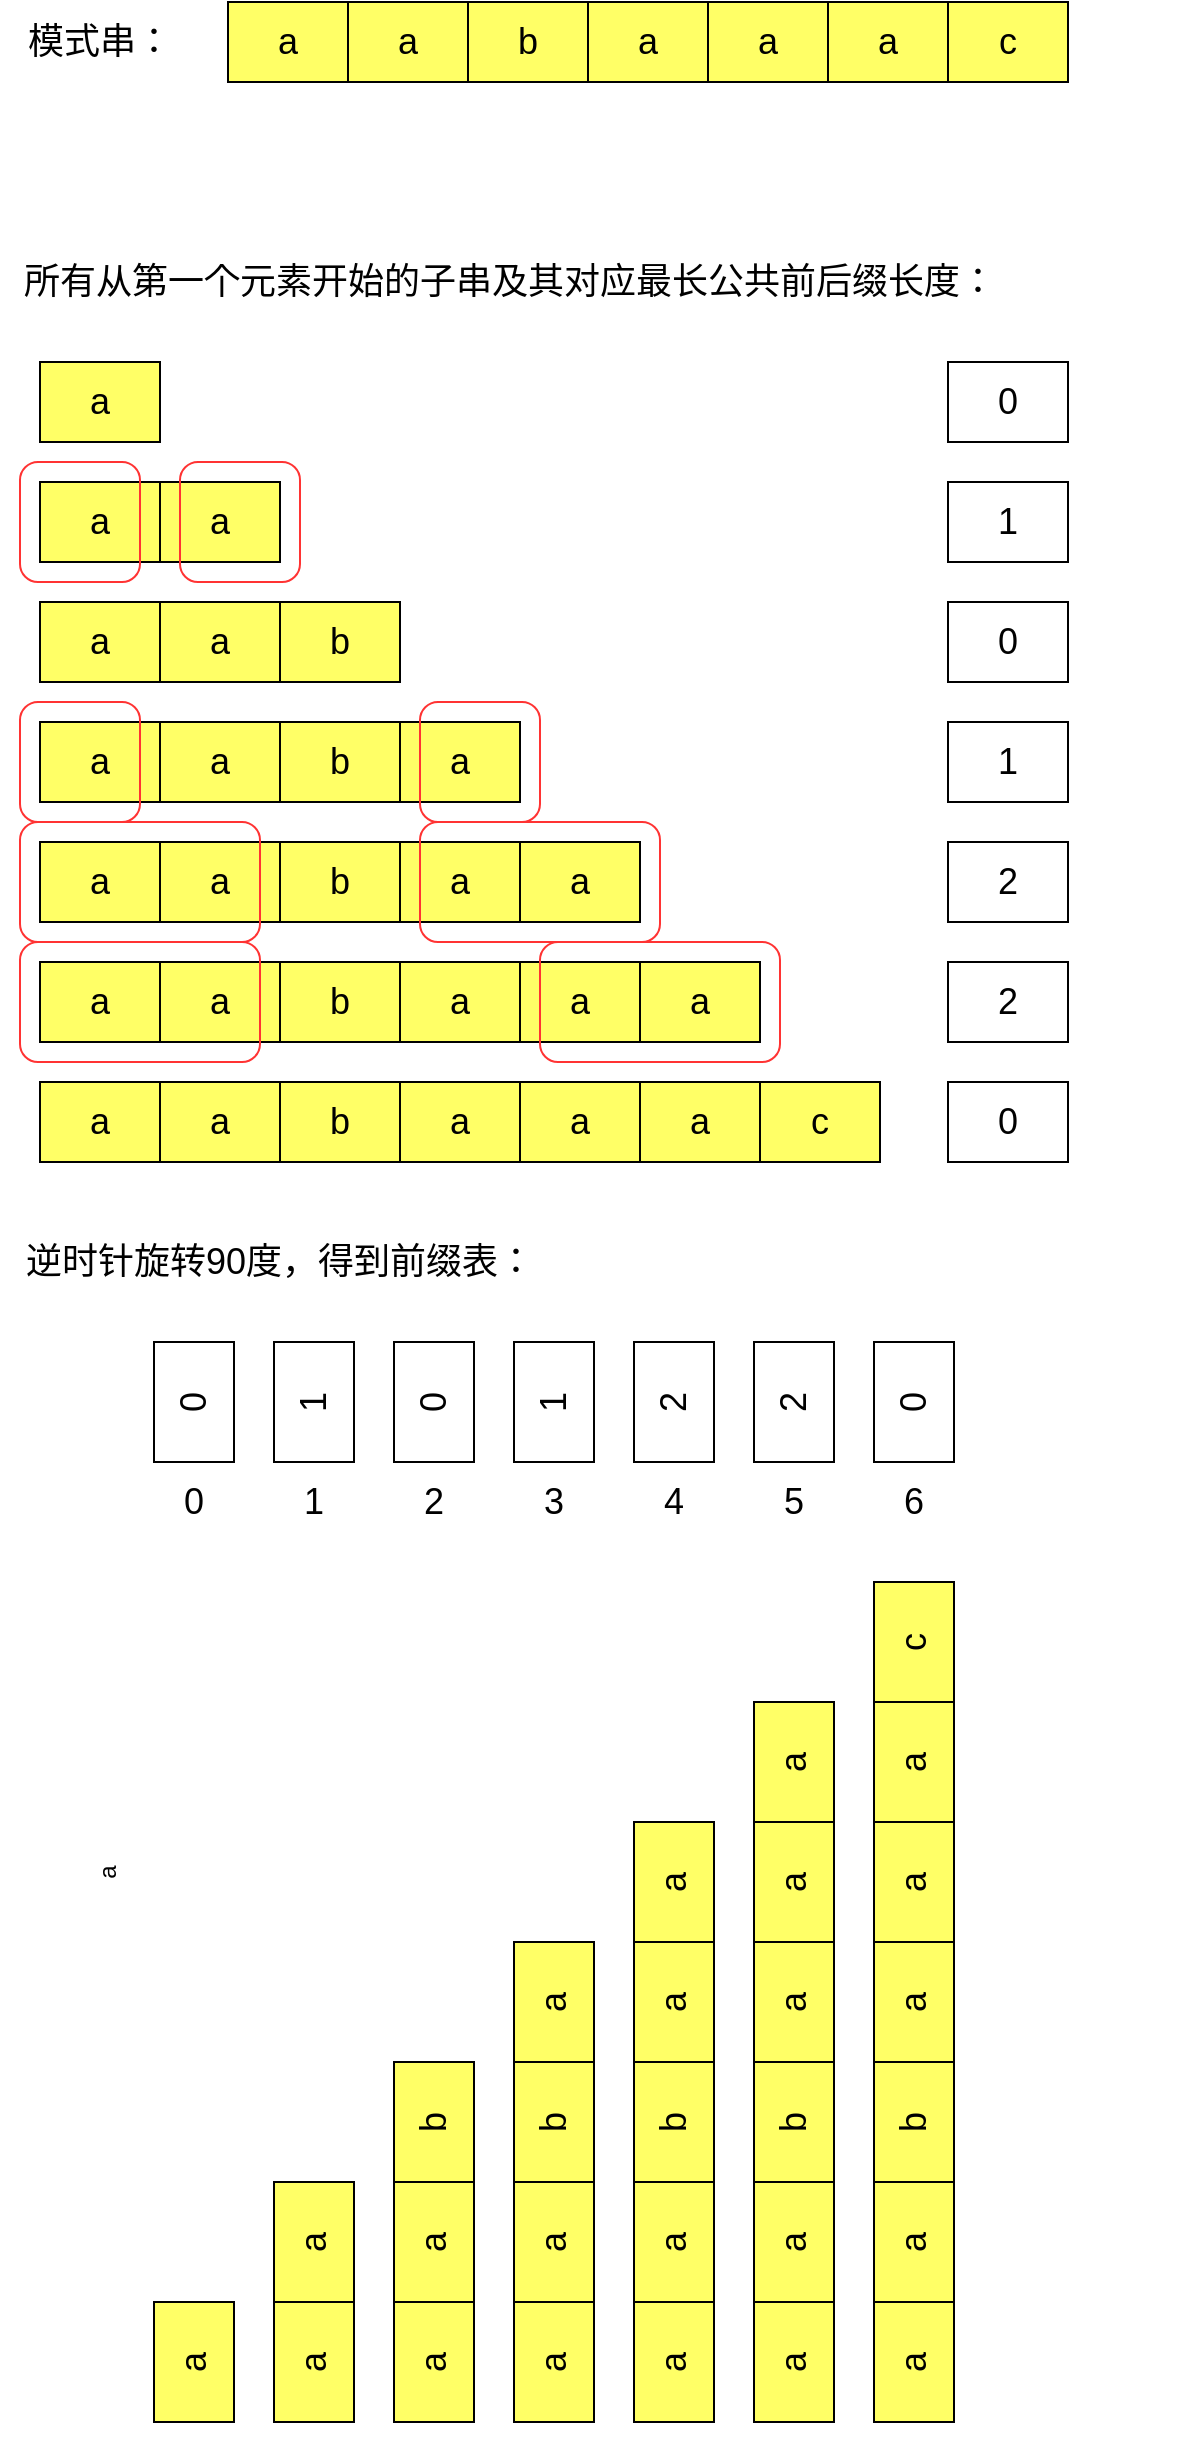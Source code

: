 <mxfile version="15.1.3" type="device"><diagram id="mKZM4VGhxs6KJyxI0QZo" name="第 1 页"><mxGraphModel dx="1024" dy="601" grid="1" gridSize="10" guides="1" tooltips="1" connect="1" arrows="1" fold="1" page="1" pageScale="1" pageWidth="827" pageHeight="1169" background="#ffffff" math="0" shadow="0"><root><mxCell id="0"/><mxCell id="1" parent="0"/><mxCell id="G0akhlrTFRrdTFUbfbMf-1" value="" style="shape=table;startSize=0;container=1;collapsible=0;childLayout=tableLayout;fontSize=18;" vertex="1" parent="1"><mxGeometry x="224" y="50" width="420" height="40" as="geometry"/></mxCell><mxCell id="G0akhlrTFRrdTFUbfbMf-2" value="" style="shape=partialRectangle;collapsible=0;dropTarget=0;pointerEvents=0;fillColor=none;top=0;left=0;bottom=0;right=0;points=[[0,0.5],[1,0.5]];portConstraint=eastwest;fontSize=18;" vertex="1" parent="G0akhlrTFRrdTFUbfbMf-1"><mxGeometry width="420" height="40" as="geometry"/></mxCell><mxCell id="G0akhlrTFRrdTFUbfbMf-3" value="a" style="shape=partialRectangle;html=1;whiteSpace=wrap;connectable=0;overflow=hidden;top=1;left=1;bottom=1;right=1;pointerEvents=1;fontSize=18;fillColor=#FFFF66;" vertex="1" parent="G0akhlrTFRrdTFUbfbMf-2"><mxGeometry width="60" height="40" as="geometry"/></mxCell><mxCell id="G0akhlrTFRrdTFUbfbMf-4" value="a" style="shape=partialRectangle;html=1;whiteSpace=wrap;connectable=0;overflow=hidden;top=1;left=1;bottom=1;right=1;pointerEvents=1;fontSize=18;fillColor=#FFFF66;" vertex="1" parent="G0akhlrTFRrdTFUbfbMf-2"><mxGeometry x="60" width="60" height="40" as="geometry"/></mxCell><mxCell id="G0akhlrTFRrdTFUbfbMf-5" value="b" style="shape=partialRectangle;html=1;whiteSpace=wrap;connectable=0;overflow=hidden;top=1;left=1;bottom=1;right=1;pointerEvents=1;fontSize=18;fillColor=#FFFF66;" vertex="1" parent="G0akhlrTFRrdTFUbfbMf-2"><mxGeometry x="120" width="60" height="40" as="geometry"/></mxCell><mxCell id="G0akhlrTFRrdTFUbfbMf-6" value="a" style="shape=partialRectangle;html=1;whiteSpace=wrap;connectable=0;overflow=hidden;top=1;left=1;bottom=1;right=1;pointerEvents=1;fontSize=18;fillColor=#FFFF66;" vertex="1" parent="G0akhlrTFRrdTFUbfbMf-2"><mxGeometry x="180" width="60" height="40" as="geometry"/></mxCell><mxCell id="G0akhlrTFRrdTFUbfbMf-7" value="a" style="shape=partialRectangle;html=1;whiteSpace=wrap;connectable=0;overflow=hidden;top=1;left=1;bottom=1;right=1;pointerEvents=1;fontSize=18;fillColor=#FFFF66;" vertex="1" parent="G0akhlrTFRrdTFUbfbMf-2"><mxGeometry x="240" width="60" height="40" as="geometry"/></mxCell><mxCell id="G0akhlrTFRrdTFUbfbMf-8" value="a" style="shape=partialRectangle;html=1;whiteSpace=wrap;connectable=0;overflow=hidden;top=1;left=1;bottom=1;right=1;pointerEvents=1;fontSize=18;fillColor=#FFFF66;" vertex="1" parent="G0akhlrTFRrdTFUbfbMf-2"><mxGeometry x="300" width="60" height="40" as="geometry"/></mxCell><mxCell id="G0akhlrTFRrdTFUbfbMf-9" value="c" style="shape=partialRectangle;html=1;whiteSpace=wrap;connectable=0;overflow=hidden;top=1;left=1;bottom=1;right=1;pointerEvents=1;fontSize=18;fillColor=#FFFF66;" vertex="1" parent="G0akhlrTFRrdTFUbfbMf-2"><mxGeometry x="360" width="60" height="40" as="geometry"/></mxCell><mxCell id="G0akhlrTFRrdTFUbfbMf-13" value="模式串：" style="text;html=1;strokeColor=none;fillColor=none;align=center;verticalAlign=middle;whiteSpace=wrap;rounded=0;fontSize=18;" vertex="1" parent="1"><mxGeometry x="110" y="60" width="100" height="20" as="geometry"/></mxCell><mxCell id="G0akhlrTFRrdTFUbfbMf-14" value="所有从第一个元素开始的子串及其对应最长公共前后缀长度：" style="text;html=1;strokeColor=none;fillColor=none;align=center;verticalAlign=middle;whiteSpace=wrap;rounded=0;fontSize=18;" vertex="1" parent="1"><mxGeometry x="120" y="180" width="490" height="20" as="geometry"/></mxCell><mxCell id="G0akhlrTFRrdTFUbfbMf-15" value="a" style="shape=partialRectangle;html=1;whiteSpace=wrap;connectable=0;overflow=hidden;top=1;left=1;bottom=1;right=1;pointerEvents=1;fontSize=18;fillColor=#FFFF66;" vertex="1" parent="1"><mxGeometry x="130" y="230" width="60" height="40" as="geometry"/></mxCell><mxCell id="G0akhlrTFRrdTFUbfbMf-16" value="a" style="shape=partialRectangle;html=1;whiteSpace=wrap;connectable=0;overflow=hidden;top=1;left=1;bottom=1;right=1;pointerEvents=1;fontSize=18;fillColor=#FFFF66;" vertex="1" parent="1"><mxGeometry x="130" y="290" width="60" height="40" as="geometry"/></mxCell><mxCell id="G0akhlrTFRrdTFUbfbMf-17" value="a" style="shape=partialRectangle;html=1;whiteSpace=wrap;connectable=0;overflow=hidden;top=1;left=1;bottom=1;right=1;pointerEvents=1;fontSize=18;fillColor=#FFFF66;" vertex="1" parent="1"><mxGeometry x="190" y="290" width="60" height="40" as="geometry"/></mxCell><mxCell id="G0akhlrTFRrdTFUbfbMf-18" value="a" style="shape=partialRectangle;html=1;whiteSpace=wrap;connectable=0;overflow=hidden;top=1;left=1;bottom=1;right=1;pointerEvents=1;fontSize=18;fillColor=#FFFF66;" vertex="1" parent="1"><mxGeometry x="130" y="350" width="60" height="40" as="geometry"/></mxCell><mxCell id="G0akhlrTFRrdTFUbfbMf-19" value="a" style="shape=partialRectangle;html=1;whiteSpace=wrap;connectable=0;overflow=hidden;top=1;left=1;bottom=1;right=1;pointerEvents=1;fontSize=18;fillColor=#FFFF66;" vertex="1" parent="1"><mxGeometry x="190" y="350" width="60" height="40" as="geometry"/></mxCell><mxCell id="G0akhlrTFRrdTFUbfbMf-20" value="b" style="shape=partialRectangle;html=1;whiteSpace=wrap;connectable=0;overflow=hidden;top=1;left=1;bottom=1;right=1;pointerEvents=1;fontSize=18;fillColor=#FFFF66;" vertex="1" parent="1"><mxGeometry x="250" y="350" width="60" height="40" as="geometry"/></mxCell><mxCell id="G0akhlrTFRrdTFUbfbMf-21" value="a" style="shape=partialRectangle;html=1;whiteSpace=wrap;connectable=0;overflow=hidden;top=1;left=1;bottom=1;right=1;pointerEvents=1;fontSize=18;fillColor=#FFFF66;" vertex="1" parent="1"><mxGeometry x="130" y="410" width="60" height="40" as="geometry"/></mxCell><mxCell id="G0akhlrTFRrdTFUbfbMf-22" value="a" style="shape=partialRectangle;html=1;whiteSpace=wrap;connectable=0;overflow=hidden;top=1;left=1;bottom=1;right=1;pointerEvents=1;fontSize=18;fillColor=#FFFF66;" vertex="1" parent="1"><mxGeometry x="190" y="410" width="60" height="40" as="geometry"/></mxCell><mxCell id="G0akhlrTFRrdTFUbfbMf-23" value="b" style="shape=partialRectangle;html=1;whiteSpace=wrap;connectable=0;overflow=hidden;top=1;left=1;bottom=1;right=1;pointerEvents=1;fontSize=18;fillColor=#FFFF66;" vertex="1" parent="1"><mxGeometry x="250" y="410" width="60" height="40" as="geometry"/></mxCell><mxCell id="G0akhlrTFRrdTFUbfbMf-24" value="a" style="shape=partialRectangle;html=1;whiteSpace=wrap;connectable=0;overflow=hidden;top=1;left=1;bottom=1;right=1;pointerEvents=1;fontSize=18;fillColor=#FFFF66;" vertex="1" parent="1"><mxGeometry x="310" y="410" width="60" height="40" as="geometry"/></mxCell><mxCell id="G0akhlrTFRrdTFUbfbMf-25" value="a" style="shape=partialRectangle;html=1;whiteSpace=wrap;connectable=0;overflow=hidden;top=1;left=1;bottom=1;right=1;pointerEvents=1;fontSize=18;fillColor=#FFFF66;" vertex="1" parent="1"><mxGeometry x="130" y="470" width="60" height="40" as="geometry"/></mxCell><mxCell id="G0akhlrTFRrdTFUbfbMf-26" value="a" style="shape=partialRectangle;html=1;whiteSpace=wrap;connectable=0;overflow=hidden;top=1;left=1;bottom=1;right=1;pointerEvents=1;fontSize=18;fillColor=#FFFF66;" vertex="1" parent="1"><mxGeometry x="190" y="470" width="60" height="40" as="geometry"/></mxCell><mxCell id="G0akhlrTFRrdTFUbfbMf-27" value="b" style="shape=partialRectangle;html=1;whiteSpace=wrap;connectable=0;overflow=hidden;top=1;left=1;bottom=1;right=1;pointerEvents=1;fontSize=18;fillColor=#FFFF66;" vertex="1" parent="1"><mxGeometry x="250" y="470" width="60" height="40" as="geometry"/></mxCell><mxCell id="G0akhlrTFRrdTFUbfbMf-28" value="a" style="shape=partialRectangle;html=1;whiteSpace=wrap;connectable=0;overflow=hidden;top=1;left=1;bottom=1;right=1;pointerEvents=1;fontSize=18;fillColor=#FFFF66;" vertex="1" parent="1"><mxGeometry x="310" y="470" width="60" height="40" as="geometry"/></mxCell><mxCell id="G0akhlrTFRrdTFUbfbMf-29" value="a" style="shape=partialRectangle;html=1;whiteSpace=wrap;connectable=0;overflow=hidden;top=1;left=1;bottom=1;right=1;pointerEvents=1;fontSize=18;fillColor=#FFFF66;" vertex="1" parent="1"><mxGeometry x="370" y="470" width="60" height="40" as="geometry"/></mxCell><mxCell id="G0akhlrTFRrdTFUbfbMf-30" value="a" style="shape=partialRectangle;html=1;whiteSpace=wrap;connectable=0;overflow=hidden;top=1;left=1;bottom=1;right=1;pointerEvents=1;fontSize=18;fillColor=#FFFF66;" vertex="1" parent="1"><mxGeometry x="130" y="530" width="60" height="40" as="geometry"/></mxCell><mxCell id="G0akhlrTFRrdTFUbfbMf-31" value="a" style="shape=partialRectangle;html=1;whiteSpace=wrap;connectable=0;overflow=hidden;top=1;left=1;bottom=1;right=1;pointerEvents=1;fontSize=18;fillColor=#FFFF66;" vertex="1" parent="1"><mxGeometry x="190" y="530" width="60" height="40" as="geometry"/></mxCell><mxCell id="G0akhlrTFRrdTFUbfbMf-32" value="b" style="shape=partialRectangle;html=1;whiteSpace=wrap;connectable=0;overflow=hidden;top=1;left=1;bottom=1;right=1;pointerEvents=1;fontSize=18;fillColor=#FFFF66;" vertex="1" parent="1"><mxGeometry x="250" y="530" width="60" height="40" as="geometry"/></mxCell><mxCell id="G0akhlrTFRrdTFUbfbMf-33" value="a" style="shape=partialRectangle;html=1;whiteSpace=wrap;connectable=0;overflow=hidden;top=1;left=1;bottom=1;right=1;pointerEvents=1;fontSize=18;fillColor=#FFFF66;" vertex="1" parent="1"><mxGeometry x="310" y="530" width="60" height="40" as="geometry"/></mxCell><mxCell id="G0akhlrTFRrdTFUbfbMf-34" value="a" style="shape=partialRectangle;html=1;whiteSpace=wrap;connectable=0;overflow=hidden;top=1;left=1;bottom=1;right=1;pointerEvents=1;fontSize=18;fillColor=#FFFF66;" vertex="1" parent="1"><mxGeometry x="370" y="530" width="60" height="40" as="geometry"/></mxCell><mxCell id="G0akhlrTFRrdTFUbfbMf-35" value="a" style="shape=partialRectangle;html=1;whiteSpace=wrap;connectable=0;overflow=hidden;top=1;left=1;bottom=1;right=1;pointerEvents=1;fontSize=18;fillColor=#FFFF66;" vertex="1" parent="1"><mxGeometry x="430" y="530" width="60" height="40" as="geometry"/></mxCell><mxCell id="G0akhlrTFRrdTFUbfbMf-36" value="" style="shape=table;startSize=0;container=1;collapsible=0;childLayout=tableLayout;fontSize=18;" vertex="1" parent="1"><mxGeometry x="130" y="590" width="420" height="40" as="geometry"/></mxCell><mxCell id="G0akhlrTFRrdTFUbfbMf-37" value="" style="shape=partialRectangle;collapsible=0;dropTarget=0;pointerEvents=0;fillColor=none;top=0;left=0;bottom=0;right=0;points=[[0,0.5],[1,0.5]];portConstraint=eastwest;fontSize=18;" vertex="1" parent="G0akhlrTFRrdTFUbfbMf-36"><mxGeometry width="420" height="40" as="geometry"/></mxCell><mxCell id="G0akhlrTFRrdTFUbfbMf-38" value="a" style="shape=partialRectangle;html=1;whiteSpace=wrap;connectable=0;overflow=hidden;top=1;left=1;bottom=1;right=1;pointerEvents=1;fontSize=18;fillColor=#FFFF66;" vertex="1" parent="G0akhlrTFRrdTFUbfbMf-37"><mxGeometry width="60" height="40" as="geometry"/></mxCell><mxCell id="G0akhlrTFRrdTFUbfbMf-39" value="a" style="shape=partialRectangle;html=1;whiteSpace=wrap;connectable=0;overflow=hidden;top=1;left=1;bottom=1;right=1;pointerEvents=1;fontSize=18;fillColor=#FFFF66;" vertex="1" parent="G0akhlrTFRrdTFUbfbMf-37"><mxGeometry x="60" width="60" height="40" as="geometry"/></mxCell><mxCell id="G0akhlrTFRrdTFUbfbMf-40" value="b" style="shape=partialRectangle;html=1;whiteSpace=wrap;connectable=0;overflow=hidden;top=1;left=1;bottom=1;right=1;pointerEvents=1;fontSize=18;fillColor=#FFFF66;" vertex="1" parent="G0akhlrTFRrdTFUbfbMf-37"><mxGeometry x="120" width="60" height="40" as="geometry"/></mxCell><mxCell id="G0akhlrTFRrdTFUbfbMf-41" value="a" style="shape=partialRectangle;html=1;whiteSpace=wrap;connectable=0;overflow=hidden;top=1;left=1;bottom=1;right=1;pointerEvents=1;fontSize=18;fillColor=#FFFF66;" vertex="1" parent="G0akhlrTFRrdTFUbfbMf-37"><mxGeometry x="180" width="60" height="40" as="geometry"/></mxCell><mxCell id="G0akhlrTFRrdTFUbfbMf-42" value="a" style="shape=partialRectangle;html=1;whiteSpace=wrap;connectable=0;overflow=hidden;top=1;left=1;bottom=1;right=1;pointerEvents=1;fontSize=18;fillColor=#FFFF66;" vertex="1" parent="G0akhlrTFRrdTFUbfbMf-37"><mxGeometry x="240" width="60" height="40" as="geometry"/></mxCell><mxCell id="G0akhlrTFRrdTFUbfbMf-43" value="a" style="shape=partialRectangle;html=1;whiteSpace=wrap;connectable=0;overflow=hidden;top=1;left=1;bottom=1;right=1;pointerEvents=1;fontSize=18;fillColor=#FFFF66;" vertex="1" parent="G0akhlrTFRrdTFUbfbMf-37"><mxGeometry x="300" width="60" height="40" as="geometry"/></mxCell><mxCell id="G0akhlrTFRrdTFUbfbMf-44" value="c" style="shape=partialRectangle;html=1;whiteSpace=wrap;connectable=0;overflow=hidden;top=1;left=1;bottom=1;right=1;pointerEvents=1;fontSize=18;fillColor=#FFFF66;" vertex="1" parent="G0akhlrTFRrdTFUbfbMf-37"><mxGeometry x="360" width="60" height="40" as="geometry"/></mxCell><mxCell id="G0akhlrTFRrdTFUbfbMf-45" value="" style="shape=table;startSize=0;container=1;collapsible=0;childLayout=tableLayout;fontSize=18;" vertex="1" parent="1"><mxGeometry x="584" y="230" width="60" height="40" as="geometry"/></mxCell><mxCell id="G0akhlrTFRrdTFUbfbMf-46" value="" style="shape=partialRectangle;collapsible=0;dropTarget=0;pointerEvents=0;fillColor=none;top=0;left=0;bottom=0;right=0;points=[[0,0.5],[1,0.5]];portConstraint=eastwest;fontSize=18;" vertex="1" parent="G0akhlrTFRrdTFUbfbMf-45"><mxGeometry width="60" height="40" as="geometry"/></mxCell><mxCell id="G0akhlrTFRrdTFUbfbMf-47" value="0" style="shape=partialRectangle;html=1;whiteSpace=wrap;connectable=0;overflow=hidden;fillColor=none;top=0;left=0;bottom=0;right=0;pointerEvents=1;fontSize=18;" vertex="1" parent="G0akhlrTFRrdTFUbfbMf-46"><mxGeometry width="60" height="40" as="geometry"/></mxCell><mxCell id="G0akhlrTFRrdTFUbfbMf-48" value="" style="shape=table;startSize=0;container=1;collapsible=0;childLayout=tableLayout;fontSize=18;" vertex="1" parent="1"><mxGeometry x="584" y="290" width="60" height="40" as="geometry"/></mxCell><mxCell id="G0akhlrTFRrdTFUbfbMf-49" value="" style="shape=partialRectangle;collapsible=0;dropTarget=0;pointerEvents=0;fillColor=none;top=0;left=0;bottom=0;right=0;points=[[0,0.5],[1,0.5]];portConstraint=eastwest;fontSize=18;" vertex="1" parent="G0akhlrTFRrdTFUbfbMf-48"><mxGeometry width="60" height="40" as="geometry"/></mxCell><mxCell id="G0akhlrTFRrdTFUbfbMf-50" value="1" style="shape=partialRectangle;html=1;whiteSpace=wrap;connectable=0;overflow=hidden;fillColor=none;top=0;left=0;bottom=0;right=0;pointerEvents=1;fontSize=18;" vertex="1" parent="G0akhlrTFRrdTFUbfbMf-49"><mxGeometry width="60" height="40" as="geometry"/></mxCell><mxCell id="G0akhlrTFRrdTFUbfbMf-51" value="" style="shape=table;startSize=0;container=1;collapsible=0;childLayout=tableLayout;fontSize=18;" vertex="1" parent="1"><mxGeometry x="584" y="350" width="60" height="40" as="geometry"/></mxCell><mxCell id="G0akhlrTFRrdTFUbfbMf-52" value="" style="shape=partialRectangle;collapsible=0;dropTarget=0;pointerEvents=0;fillColor=none;top=0;left=0;bottom=0;right=0;points=[[0,0.5],[1,0.5]];portConstraint=eastwest;fontSize=18;" vertex="1" parent="G0akhlrTFRrdTFUbfbMf-51"><mxGeometry width="60" height="40" as="geometry"/></mxCell><mxCell id="G0akhlrTFRrdTFUbfbMf-53" value="0" style="shape=partialRectangle;html=1;whiteSpace=wrap;connectable=0;overflow=hidden;fillColor=none;top=0;left=0;bottom=0;right=0;pointerEvents=1;fontSize=18;" vertex="1" parent="G0akhlrTFRrdTFUbfbMf-52"><mxGeometry width="60" height="40" as="geometry"/></mxCell><mxCell id="G0akhlrTFRrdTFUbfbMf-54" value="" style="shape=table;startSize=0;container=1;collapsible=0;childLayout=tableLayout;fontSize=18;" vertex="1" parent="1"><mxGeometry x="584" y="410" width="60" height="40" as="geometry"/></mxCell><mxCell id="G0akhlrTFRrdTFUbfbMf-55" value="" style="shape=partialRectangle;collapsible=0;dropTarget=0;pointerEvents=0;fillColor=none;top=0;left=0;bottom=0;right=0;points=[[0,0.5],[1,0.5]];portConstraint=eastwest;fontSize=18;" vertex="1" parent="G0akhlrTFRrdTFUbfbMf-54"><mxGeometry width="60" height="40" as="geometry"/></mxCell><mxCell id="G0akhlrTFRrdTFUbfbMf-56" value="1" style="shape=partialRectangle;html=1;whiteSpace=wrap;connectable=0;overflow=hidden;fillColor=none;top=0;left=0;bottom=0;right=0;pointerEvents=1;fontSize=18;" vertex="1" parent="G0akhlrTFRrdTFUbfbMf-55"><mxGeometry width="60" height="40" as="geometry"/></mxCell><mxCell id="G0akhlrTFRrdTFUbfbMf-57" value="" style="shape=table;startSize=0;container=1;collapsible=0;childLayout=tableLayout;fontSize=18;" vertex="1" parent="1"><mxGeometry x="584" y="470" width="60" height="40" as="geometry"/></mxCell><mxCell id="G0akhlrTFRrdTFUbfbMf-58" value="" style="shape=partialRectangle;collapsible=0;dropTarget=0;pointerEvents=0;fillColor=none;top=0;left=0;bottom=0;right=0;points=[[0,0.5],[1,0.5]];portConstraint=eastwest;fontSize=18;" vertex="1" parent="G0akhlrTFRrdTFUbfbMf-57"><mxGeometry width="60" height="40" as="geometry"/></mxCell><mxCell id="G0akhlrTFRrdTFUbfbMf-59" value="2" style="shape=partialRectangle;html=1;whiteSpace=wrap;connectable=0;overflow=hidden;fillColor=none;top=0;left=0;bottom=0;right=0;pointerEvents=1;fontSize=18;" vertex="1" parent="G0akhlrTFRrdTFUbfbMf-58"><mxGeometry width="60" height="40" as="geometry"/></mxCell><mxCell id="G0akhlrTFRrdTFUbfbMf-60" value="" style="shape=table;startSize=0;container=1;collapsible=0;childLayout=tableLayout;fontSize=18;" vertex="1" parent="1"><mxGeometry x="584" y="530" width="60" height="40" as="geometry"/></mxCell><mxCell id="G0akhlrTFRrdTFUbfbMf-61" value="" style="shape=partialRectangle;collapsible=0;dropTarget=0;pointerEvents=0;fillColor=none;top=0;left=0;bottom=0;right=0;points=[[0,0.5],[1,0.5]];portConstraint=eastwest;fontSize=18;" vertex="1" parent="G0akhlrTFRrdTFUbfbMf-60"><mxGeometry width="60" height="40" as="geometry"/></mxCell><mxCell id="G0akhlrTFRrdTFUbfbMf-62" value="2" style="shape=partialRectangle;html=1;whiteSpace=wrap;connectable=0;overflow=hidden;fillColor=none;top=0;left=0;bottom=0;right=0;pointerEvents=1;fontSize=18;" vertex="1" parent="G0akhlrTFRrdTFUbfbMf-61"><mxGeometry width="60" height="40" as="geometry"/></mxCell><mxCell id="G0akhlrTFRrdTFUbfbMf-63" value="" style="shape=table;startSize=0;container=1;collapsible=0;childLayout=tableLayout;fontSize=18;" vertex="1" parent="1"><mxGeometry x="584" y="590" width="60" height="40" as="geometry"/></mxCell><mxCell id="G0akhlrTFRrdTFUbfbMf-64" value="" style="shape=partialRectangle;collapsible=0;dropTarget=0;pointerEvents=0;fillColor=none;top=0;left=0;bottom=0;right=0;points=[[0,0.5],[1,0.5]];portConstraint=eastwest;fontSize=18;" vertex="1" parent="G0akhlrTFRrdTFUbfbMf-63"><mxGeometry width="60" height="40" as="geometry"/></mxCell><mxCell id="G0akhlrTFRrdTFUbfbMf-65" value="0" style="shape=partialRectangle;html=1;whiteSpace=wrap;connectable=0;overflow=hidden;fillColor=none;top=0;left=0;bottom=0;right=0;pointerEvents=1;fontSize=18;" vertex="1" parent="G0akhlrTFRrdTFUbfbMf-64"><mxGeometry width="60" height="40" as="geometry"/></mxCell><mxCell id="G0akhlrTFRrdTFUbfbMf-66" value="逆时针旋转90度，得到前缀表：" style="text;html=1;strokeColor=none;fillColor=none;align=center;verticalAlign=middle;whiteSpace=wrap;rounded=0;fontSize=18;" vertex="1" parent="1"><mxGeometry x="120" y="670" width="260" height="20" as="geometry"/></mxCell><mxCell id="G0akhlrTFRrdTFUbfbMf-119" value="a" style="group;rotation=-90;" vertex="1" connectable="0" parent="1"><mxGeometry x="130" y="710" width="590" height="550" as="geometry"/></mxCell><mxCell id="G0akhlrTFRrdTFUbfbMf-97" value="" style="shape=table;startSize=0;container=1;collapsible=0;childLayout=tableLayout;fontSize=18;flipH=0;flipV=1;rotation=-90;horizontal=1;" vertex="1" parent="G0akhlrTFRrdTFUbfbMf-119"><mxGeometry x="47" y="20" width="60" height="40" as="geometry"/></mxCell><mxCell id="G0akhlrTFRrdTFUbfbMf-98" value="" style="shape=partialRectangle;collapsible=0;dropTarget=0;pointerEvents=0;fillColor=none;top=0;left=0;bottom=0;right=0;points=[[0,0.5],[1,0.5]];portConstraint=eastwest;fontSize=18;flipH=0;flipV=1;rotation=-90;horizontal=1;" vertex="1" parent="G0akhlrTFRrdTFUbfbMf-97"><mxGeometry width="60" height="40" as="geometry"/></mxCell><mxCell id="G0akhlrTFRrdTFUbfbMf-99" value="0" style="shape=partialRectangle;html=1;whiteSpace=wrap;connectable=0;overflow=hidden;fillColor=none;top=0;left=0;bottom=0;right=0;pointerEvents=1;fontSize=18;flipH=0;flipV=1;rotation=-90;horizontal=1;" vertex="1" parent="G0akhlrTFRrdTFUbfbMf-98"><mxGeometry width="60" height="40" as="geometry"/></mxCell><mxCell id="G0akhlrTFRrdTFUbfbMf-100" value="" style="shape=table;startSize=0;container=1;collapsible=0;childLayout=tableLayout;fontSize=18;flipH=0;flipV=1;rotation=-90;horizontal=1;" vertex="1" parent="G0akhlrTFRrdTFUbfbMf-119"><mxGeometry x="107" y="20" width="60" height="40" as="geometry"/></mxCell><mxCell id="G0akhlrTFRrdTFUbfbMf-101" value="" style="shape=partialRectangle;collapsible=0;dropTarget=0;pointerEvents=0;fillColor=none;top=0;left=0;bottom=0;right=0;points=[[0,0.5],[1,0.5]];portConstraint=eastwest;fontSize=18;flipH=0;flipV=1;rotation=-90;horizontal=1;" vertex="1" parent="G0akhlrTFRrdTFUbfbMf-100"><mxGeometry width="60" height="40" as="geometry"/></mxCell><mxCell id="G0akhlrTFRrdTFUbfbMf-102" value="1" style="shape=partialRectangle;html=1;whiteSpace=wrap;connectable=0;overflow=hidden;fillColor=none;top=0;left=0;bottom=0;right=0;pointerEvents=1;fontSize=18;flipH=0;flipV=1;rotation=-90;horizontal=1;" vertex="1" parent="G0akhlrTFRrdTFUbfbMf-101"><mxGeometry width="60" height="40" as="geometry"/></mxCell><mxCell id="G0akhlrTFRrdTFUbfbMf-103" value="" style="shape=table;startSize=0;container=1;collapsible=0;childLayout=tableLayout;fontSize=18;flipH=0;flipV=1;rotation=-90;horizontal=1;" vertex="1" parent="G0akhlrTFRrdTFUbfbMf-119"><mxGeometry x="167" y="20" width="60" height="40" as="geometry"/></mxCell><mxCell id="G0akhlrTFRrdTFUbfbMf-104" value="" style="shape=partialRectangle;collapsible=0;dropTarget=0;pointerEvents=0;fillColor=none;top=0;left=0;bottom=0;right=0;points=[[0,0.5],[1,0.5]];portConstraint=eastwest;fontSize=18;flipH=0;flipV=1;rotation=-90;horizontal=1;" vertex="1" parent="G0akhlrTFRrdTFUbfbMf-103"><mxGeometry width="60" height="40" as="geometry"/></mxCell><mxCell id="G0akhlrTFRrdTFUbfbMf-105" value="0" style="shape=partialRectangle;html=1;whiteSpace=wrap;connectable=0;overflow=hidden;fillColor=none;top=0;left=0;bottom=0;right=0;pointerEvents=1;fontSize=18;flipH=0;flipV=1;rotation=-90;horizontal=1;" vertex="1" parent="G0akhlrTFRrdTFUbfbMf-104"><mxGeometry width="60" height="40" as="geometry"/></mxCell><mxCell id="G0akhlrTFRrdTFUbfbMf-106" value="" style="shape=table;startSize=0;container=1;collapsible=0;childLayout=tableLayout;fontSize=18;flipH=0;flipV=1;rotation=-90;horizontal=1;" vertex="1" parent="G0akhlrTFRrdTFUbfbMf-119"><mxGeometry x="227" y="20" width="60" height="40" as="geometry"/></mxCell><mxCell id="G0akhlrTFRrdTFUbfbMf-107" value="" style="shape=partialRectangle;collapsible=0;dropTarget=0;pointerEvents=0;fillColor=none;top=0;left=0;bottom=0;right=0;points=[[0,0.5],[1,0.5]];portConstraint=eastwest;fontSize=18;flipH=0;flipV=1;rotation=-90;horizontal=1;" vertex="1" parent="G0akhlrTFRrdTFUbfbMf-106"><mxGeometry width="60" height="40" as="geometry"/></mxCell><mxCell id="G0akhlrTFRrdTFUbfbMf-108" value="1" style="shape=partialRectangle;html=1;whiteSpace=wrap;connectable=0;overflow=hidden;fillColor=none;top=0;left=0;bottom=0;right=0;pointerEvents=1;fontSize=18;flipH=0;flipV=1;rotation=-90;horizontal=1;" vertex="1" parent="G0akhlrTFRrdTFUbfbMf-107"><mxGeometry width="60" height="40" as="geometry"/></mxCell><mxCell id="G0akhlrTFRrdTFUbfbMf-109" value="" style="shape=table;startSize=0;container=1;collapsible=0;childLayout=tableLayout;fontSize=18;flipH=0;flipV=1;rotation=-90;horizontal=1;" vertex="1" parent="G0akhlrTFRrdTFUbfbMf-119"><mxGeometry x="287" y="20" width="60" height="40" as="geometry"/></mxCell><mxCell id="G0akhlrTFRrdTFUbfbMf-110" value="" style="shape=partialRectangle;collapsible=0;dropTarget=0;pointerEvents=0;fillColor=none;top=0;left=0;bottom=0;right=0;points=[[0,0.5],[1,0.5]];portConstraint=eastwest;fontSize=18;flipH=0;flipV=1;rotation=-90;horizontal=1;" vertex="1" parent="G0akhlrTFRrdTFUbfbMf-109"><mxGeometry width="60" height="40" as="geometry"/></mxCell><mxCell id="G0akhlrTFRrdTFUbfbMf-111" value="2" style="shape=partialRectangle;html=1;whiteSpace=wrap;connectable=0;overflow=hidden;fillColor=none;top=0;left=0;bottom=0;right=0;pointerEvents=1;fontSize=18;flipH=0;flipV=1;rotation=-90;horizontal=1;" vertex="1" parent="G0akhlrTFRrdTFUbfbMf-110"><mxGeometry width="60" height="40" as="geometry"/></mxCell><mxCell id="G0akhlrTFRrdTFUbfbMf-112" value="" style="shape=table;startSize=0;container=1;collapsible=0;childLayout=tableLayout;fontSize=18;flipH=0;flipV=1;rotation=-90;horizontal=1;" vertex="1" parent="G0akhlrTFRrdTFUbfbMf-119"><mxGeometry x="347" y="20" width="60" height="40" as="geometry"/></mxCell><mxCell id="G0akhlrTFRrdTFUbfbMf-113" value="" style="shape=partialRectangle;collapsible=0;dropTarget=0;pointerEvents=0;fillColor=none;top=0;left=0;bottom=0;right=0;points=[[0,0.5],[1,0.5]];portConstraint=eastwest;fontSize=18;flipH=0;flipV=1;rotation=-90;horizontal=1;" vertex="1" parent="G0akhlrTFRrdTFUbfbMf-112"><mxGeometry width="60" height="40" as="geometry"/></mxCell><mxCell id="G0akhlrTFRrdTFUbfbMf-114" value="2" style="shape=partialRectangle;html=1;whiteSpace=wrap;connectable=0;overflow=hidden;fillColor=none;top=0;left=0;bottom=0;right=0;pointerEvents=1;fontSize=18;flipH=0;flipV=1;rotation=-90;horizontal=1;" vertex="1" parent="G0akhlrTFRrdTFUbfbMf-113"><mxGeometry width="60" height="40" as="geometry"/></mxCell><mxCell id="G0akhlrTFRrdTFUbfbMf-115" value="" style="shape=table;startSize=0;container=1;collapsible=0;childLayout=tableLayout;fontSize=18;flipH=0;flipV=1;rotation=-90;horizontal=1;" vertex="1" parent="G0akhlrTFRrdTFUbfbMf-119"><mxGeometry x="407" y="20" width="60" height="40" as="geometry"/></mxCell><mxCell id="G0akhlrTFRrdTFUbfbMf-116" value="" style="shape=partialRectangle;collapsible=0;dropTarget=0;pointerEvents=0;fillColor=none;top=0;left=0;bottom=0;right=0;points=[[0,0.5],[1,0.5]];portConstraint=eastwest;fontSize=18;flipH=0;flipV=1;rotation=-90;horizontal=1;" vertex="1" parent="G0akhlrTFRrdTFUbfbMf-115"><mxGeometry width="60" height="40" as="geometry"/></mxCell><mxCell id="G0akhlrTFRrdTFUbfbMf-117" value="0" style="shape=partialRectangle;html=1;whiteSpace=wrap;connectable=0;overflow=hidden;fillColor=none;top=0;left=0;bottom=0;right=0;pointerEvents=1;fontSize=18;flipH=0;flipV=1;rotation=-90;horizontal=1;" vertex="1" parent="G0akhlrTFRrdTFUbfbMf-116"><mxGeometry width="60" height="40" as="geometry"/></mxCell><mxCell id="G0akhlrTFRrdTFUbfbMf-67" value="a" style="shape=partialRectangle;html=1;whiteSpace=wrap;connectable=0;overflow=hidden;top=1;left=1;bottom=1;right=1;pointerEvents=1;fontSize=18;fillColor=#FFFF66;direction=west;flipH=0;flipV=1;rotation=-90;" vertex="1" parent="G0akhlrTFRrdTFUbfbMf-119"><mxGeometry x="47" y="500" width="60" height="40" as="geometry"/></mxCell><mxCell id="G0akhlrTFRrdTFUbfbMf-68" value="a" style="shape=partialRectangle;html=1;whiteSpace=wrap;connectable=0;overflow=hidden;top=1;left=1;bottom=1;right=1;pointerEvents=1;fontSize=18;fillColor=#FFFF66;direction=west;flipH=0;flipV=1;rotation=-90;" vertex="1" parent="G0akhlrTFRrdTFUbfbMf-119"><mxGeometry x="107" y="500" width="60" height="40" as="geometry"/></mxCell><mxCell id="G0akhlrTFRrdTFUbfbMf-69" value="a" style="shape=partialRectangle;html=1;whiteSpace=wrap;connectable=0;overflow=hidden;top=1;left=1;bottom=1;right=1;pointerEvents=1;fontSize=18;fillColor=#FFFF66;direction=west;flipH=0;flipV=1;rotation=-90;" vertex="1" parent="G0akhlrTFRrdTFUbfbMf-119"><mxGeometry x="107" y="440" width="60" height="40" as="geometry"/></mxCell><mxCell id="G0akhlrTFRrdTFUbfbMf-70" value="a" style="shape=partialRectangle;html=1;whiteSpace=wrap;connectable=0;overflow=hidden;top=1;left=1;bottom=1;right=1;pointerEvents=1;fontSize=18;fillColor=#FFFF66;direction=west;flipH=0;flipV=1;rotation=-90;" vertex="1" parent="G0akhlrTFRrdTFUbfbMf-119"><mxGeometry x="167" y="500" width="60" height="40" as="geometry"/></mxCell><mxCell id="G0akhlrTFRrdTFUbfbMf-71" value="a" style="shape=partialRectangle;html=1;whiteSpace=wrap;connectable=0;overflow=hidden;top=1;left=1;bottom=1;right=1;pointerEvents=1;fontSize=18;fillColor=#FFFF66;direction=west;flipH=0;flipV=1;rotation=-90;" vertex="1" parent="G0akhlrTFRrdTFUbfbMf-119"><mxGeometry x="167" y="440" width="60" height="40" as="geometry"/></mxCell><mxCell id="G0akhlrTFRrdTFUbfbMf-72" value="b" style="shape=partialRectangle;html=1;whiteSpace=wrap;connectable=0;overflow=hidden;top=1;left=1;bottom=1;right=1;pointerEvents=1;fontSize=18;fillColor=#FFFF66;direction=west;flipH=0;flipV=1;rotation=-90;" vertex="1" parent="G0akhlrTFRrdTFUbfbMf-119"><mxGeometry x="167" y="380" width="60" height="40" as="geometry"/></mxCell><mxCell id="G0akhlrTFRrdTFUbfbMf-73" value="a" style="shape=partialRectangle;html=1;whiteSpace=wrap;connectable=0;overflow=hidden;top=1;left=1;bottom=1;right=1;pointerEvents=1;fontSize=18;fillColor=#FFFF66;direction=west;flipH=0;flipV=1;rotation=-90;" vertex="1" parent="G0akhlrTFRrdTFUbfbMf-119"><mxGeometry x="227" y="500" width="60" height="40" as="geometry"/></mxCell><mxCell id="G0akhlrTFRrdTFUbfbMf-74" value="a" style="shape=partialRectangle;html=1;whiteSpace=wrap;connectable=0;overflow=hidden;top=1;left=1;bottom=1;right=1;pointerEvents=1;fontSize=18;fillColor=#FFFF66;direction=west;flipH=0;flipV=1;rotation=-90;" vertex="1" parent="G0akhlrTFRrdTFUbfbMf-119"><mxGeometry x="227" y="440" width="60" height="40" as="geometry"/></mxCell><mxCell id="G0akhlrTFRrdTFUbfbMf-75" value="b" style="shape=partialRectangle;html=1;whiteSpace=wrap;connectable=0;overflow=hidden;top=1;left=1;bottom=1;right=1;pointerEvents=1;fontSize=18;fillColor=#FFFF66;direction=west;flipH=0;flipV=1;rotation=-90;" vertex="1" parent="G0akhlrTFRrdTFUbfbMf-119"><mxGeometry x="227" y="380" width="60" height="40" as="geometry"/></mxCell><mxCell id="G0akhlrTFRrdTFUbfbMf-76" value="a" style="shape=partialRectangle;html=1;whiteSpace=wrap;connectable=0;overflow=hidden;top=1;left=1;bottom=1;right=1;pointerEvents=1;fontSize=18;fillColor=#FFFF66;direction=east;flipH=0;flipV=0;rotation=-90;" vertex="1" parent="G0akhlrTFRrdTFUbfbMf-119"><mxGeometry x="227" y="320" width="60" height="40" as="geometry"/></mxCell><mxCell id="G0akhlrTFRrdTFUbfbMf-77" value="a" style="shape=partialRectangle;html=1;whiteSpace=wrap;connectable=0;overflow=hidden;top=1;left=1;bottom=1;right=1;pointerEvents=1;fontSize=18;fillColor=#FFFF66;direction=west;flipH=0;flipV=1;rotation=-90;" vertex="1" parent="G0akhlrTFRrdTFUbfbMf-119"><mxGeometry x="287" y="500" width="60" height="40" as="geometry"/></mxCell><mxCell id="G0akhlrTFRrdTFUbfbMf-78" value="a" style="shape=partialRectangle;html=1;whiteSpace=wrap;connectable=0;overflow=hidden;top=1;left=1;bottom=1;right=1;pointerEvents=1;fontSize=18;fillColor=#FFFF66;direction=west;flipH=0;flipV=1;rotation=-90;" vertex="1" parent="G0akhlrTFRrdTFUbfbMf-119"><mxGeometry x="287" y="440" width="60" height="40" as="geometry"/></mxCell><mxCell id="G0akhlrTFRrdTFUbfbMf-79" value="b" style="shape=partialRectangle;html=1;whiteSpace=wrap;connectable=0;overflow=hidden;top=1;left=1;bottom=1;right=1;pointerEvents=1;fontSize=18;fillColor=#FFFF66;direction=west;flipH=0;flipV=1;rotation=-90;" vertex="1" parent="G0akhlrTFRrdTFUbfbMf-119"><mxGeometry x="287" y="380" width="60" height="40" as="geometry"/></mxCell><mxCell id="G0akhlrTFRrdTFUbfbMf-80" value="a" style="shape=partialRectangle;html=1;whiteSpace=wrap;connectable=0;overflow=hidden;top=1;left=1;bottom=1;right=1;pointerEvents=1;fontSize=18;fillColor=#FFFF66;direction=east;flipH=0;flipV=0;rotation=-90;" vertex="1" parent="G0akhlrTFRrdTFUbfbMf-119"><mxGeometry x="287" y="320" width="60" height="40" as="geometry"/></mxCell><mxCell id="G0akhlrTFRrdTFUbfbMf-81" value="a" style="shape=partialRectangle;html=1;whiteSpace=wrap;connectable=0;overflow=hidden;top=1;left=1;bottom=1;right=1;pointerEvents=1;fontSize=18;fillColor=#FFFF66;direction=west;flipH=0;flipV=1;rotation=-90;" vertex="1" parent="G0akhlrTFRrdTFUbfbMf-119"><mxGeometry x="287" y="260" width="60" height="40" as="geometry"/></mxCell><mxCell id="G0akhlrTFRrdTFUbfbMf-82" value="a" style="shape=partialRectangle;html=1;whiteSpace=wrap;connectable=0;overflow=hidden;top=1;left=1;bottom=1;right=1;pointerEvents=1;fontSize=18;fillColor=#FFFF66;direction=west;flipH=0;flipV=1;rotation=-90;" vertex="1" parent="G0akhlrTFRrdTFUbfbMf-119"><mxGeometry x="347" y="500" width="60" height="40" as="geometry"/></mxCell><mxCell id="G0akhlrTFRrdTFUbfbMf-83" value="a" style="shape=partialRectangle;html=1;whiteSpace=wrap;connectable=0;overflow=hidden;top=1;left=1;bottom=1;right=1;pointerEvents=1;fontSize=18;fillColor=#FFFF66;direction=west;flipH=0;flipV=1;rotation=-90;" vertex="1" parent="G0akhlrTFRrdTFUbfbMf-119"><mxGeometry x="347" y="440" width="60" height="40" as="geometry"/></mxCell><mxCell id="G0akhlrTFRrdTFUbfbMf-84" value="b" style="shape=partialRectangle;html=1;whiteSpace=wrap;connectable=0;overflow=hidden;top=1;left=1;bottom=1;right=1;pointerEvents=1;fontSize=18;fillColor=#FFFF66;direction=west;flipH=0;flipV=1;rotation=-90;" vertex="1" parent="G0akhlrTFRrdTFUbfbMf-119"><mxGeometry x="347" y="380" width="60" height="40" as="geometry"/></mxCell><mxCell id="G0akhlrTFRrdTFUbfbMf-85" value="a" style="shape=partialRectangle;html=1;whiteSpace=wrap;connectable=0;overflow=hidden;top=1;left=1;bottom=1;right=1;pointerEvents=1;fontSize=18;fillColor=#FFFF66;direction=east;flipH=0;flipV=0;rotation=-90;" vertex="1" parent="G0akhlrTFRrdTFUbfbMf-119"><mxGeometry x="347" y="320" width="60" height="40" as="geometry"/></mxCell><mxCell id="G0akhlrTFRrdTFUbfbMf-86" value="a" style="shape=partialRectangle;html=1;whiteSpace=wrap;connectable=0;overflow=hidden;top=1;left=1;bottom=1;right=1;pointerEvents=1;fontSize=18;fillColor=#FFFF66;direction=west;flipH=0;flipV=1;rotation=-90;" vertex="1" parent="G0akhlrTFRrdTFUbfbMf-119"><mxGeometry x="347" y="260" width="60" height="40" as="geometry"/></mxCell><mxCell id="G0akhlrTFRrdTFUbfbMf-87" value="a" style="shape=partialRectangle;html=1;whiteSpace=wrap;connectable=0;overflow=hidden;top=1;left=1;bottom=1;right=1;pointerEvents=1;fontSize=18;fillColor=#FFFF66;direction=west;flipH=0;flipV=1;rotation=-90;" vertex="1" parent="G0akhlrTFRrdTFUbfbMf-119"><mxGeometry x="347" y="200" width="60" height="40" as="geometry"/></mxCell><mxCell id="G0akhlrTFRrdTFUbfbMf-130" value="" style="shape=table;startSize=0;container=1;collapsible=0;childLayout=tableLayout;flipH=1;flipV=1;direction=west;horizontal=0;fontSize=18;" vertex="1" parent="G0akhlrTFRrdTFUbfbMf-119"><mxGeometry x="417" y="130" width="40" height="420" as="geometry"/></mxCell><mxCell id="G0akhlrTFRrdTFUbfbMf-131" value="" style="shape=partialRectangle;collapsible=0;dropTarget=0;pointerEvents=0;fillColor=none;top=0;left=0;bottom=0;right=0;points=[[0,0.5],[1,0.5]];portConstraint=eastwest;horizontal=0;fontSize=18;" vertex="1" parent="G0akhlrTFRrdTFUbfbMf-130"><mxGeometry width="40" height="60" as="geometry"/></mxCell><mxCell id="G0akhlrTFRrdTFUbfbMf-132" value="c" style="shape=partialRectangle;html=1;whiteSpace=wrap;connectable=0;overflow=hidden;top=1;left=1;bottom=1;right=1;pointerEvents=1;horizontal=0;fontSize=18;fillColor=#FFFF66;" vertex="1" parent="G0akhlrTFRrdTFUbfbMf-131"><mxGeometry width="40" height="60" as="geometry"/></mxCell><mxCell id="G0akhlrTFRrdTFUbfbMf-133" value="" style="shape=partialRectangle;collapsible=0;dropTarget=0;pointerEvents=0;fillColor=none;top=0;left=0;bottom=0;right=0;points=[[0,0.5],[1,0.5]];portConstraint=eastwest;horizontal=0;fontSize=18;" vertex="1" parent="G0akhlrTFRrdTFUbfbMf-130"><mxGeometry y="60" width="40" height="60" as="geometry"/></mxCell><mxCell id="G0akhlrTFRrdTFUbfbMf-134" value="a" style="shape=partialRectangle;html=1;whiteSpace=wrap;connectable=0;overflow=hidden;top=1;left=1;bottom=1;right=1;pointerEvents=1;horizontal=0;fontSize=18;fillColor=#FFFF66;" vertex="1" parent="G0akhlrTFRrdTFUbfbMf-133"><mxGeometry width="40" height="60" as="geometry"/></mxCell><mxCell id="G0akhlrTFRrdTFUbfbMf-135" value="" style="shape=partialRectangle;collapsible=0;dropTarget=0;pointerEvents=0;fillColor=none;top=0;left=0;bottom=0;right=0;points=[[0,0.5],[1,0.5]];portConstraint=eastwest;horizontal=0;fontSize=18;" vertex="1" parent="G0akhlrTFRrdTFUbfbMf-130"><mxGeometry y="120" width="40" height="60" as="geometry"/></mxCell><mxCell id="G0akhlrTFRrdTFUbfbMf-136" value="a" style="shape=partialRectangle;html=1;whiteSpace=wrap;connectable=0;overflow=hidden;top=1;left=1;bottom=1;right=1;pointerEvents=1;horizontal=0;fontSize=18;fillColor=#FFFF66;" vertex="1" parent="G0akhlrTFRrdTFUbfbMf-135"><mxGeometry width="40" height="60" as="geometry"/></mxCell><mxCell id="G0akhlrTFRrdTFUbfbMf-137" value="" style="shape=partialRectangle;collapsible=0;dropTarget=0;pointerEvents=0;fillColor=none;top=0;left=0;bottom=0;right=0;points=[[0,0.5],[1,0.5]];portConstraint=eastwest;horizontal=0;fontSize=18;" vertex="1" parent="G0akhlrTFRrdTFUbfbMf-130"><mxGeometry y="180" width="40" height="60" as="geometry"/></mxCell><mxCell id="G0akhlrTFRrdTFUbfbMf-138" value="a" style="shape=partialRectangle;html=1;whiteSpace=wrap;connectable=0;overflow=hidden;top=1;left=1;bottom=1;right=1;pointerEvents=1;horizontal=0;fontSize=18;fillColor=#FFFF66;" vertex="1" parent="G0akhlrTFRrdTFUbfbMf-137"><mxGeometry width="40" height="60" as="geometry"/></mxCell><mxCell id="G0akhlrTFRrdTFUbfbMf-139" value="" style="shape=partialRectangle;collapsible=0;dropTarget=0;pointerEvents=0;fillColor=none;top=0;left=0;bottom=0;right=0;points=[[0,0.5],[1,0.5]];portConstraint=eastwest;horizontal=0;fontSize=18;" vertex="1" parent="G0akhlrTFRrdTFUbfbMf-130"><mxGeometry y="240" width="40" height="60" as="geometry"/></mxCell><mxCell id="G0akhlrTFRrdTFUbfbMf-140" value="b" style="shape=partialRectangle;html=1;whiteSpace=wrap;connectable=0;overflow=hidden;top=1;left=1;bottom=1;right=1;pointerEvents=1;horizontal=0;fontSize=18;fillColor=#FFFF66;" vertex="1" parent="G0akhlrTFRrdTFUbfbMf-139"><mxGeometry width="40" height="60" as="geometry"/></mxCell><mxCell id="G0akhlrTFRrdTFUbfbMf-141" value="" style="shape=partialRectangle;collapsible=0;dropTarget=0;pointerEvents=0;fillColor=none;top=0;left=0;bottom=0;right=0;points=[[0,0.5],[1,0.5]];portConstraint=eastwest;horizontal=0;fontSize=18;" vertex="1" parent="G0akhlrTFRrdTFUbfbMf-130"><mxGeometry y="300" width="40" height="60" as="geometry"/></mxCell><mxCell id="G0akhlrTFRrdTFUbfbMf-142" value="a" style="shape=partialRectangle;html=1;whiteSpace=wrap;connectable=0;overflow=hidden;top=1;left=1;bottom=1;right=1;pointerEvents=1;horizontal=0;fontSize=18;fillColor=#FFFF66;" vertex="1" parent="G0akhlrTFRrdTFUbfbMf-141"><mxGeometry width="40" height="60" as="geometry"/></mxCell><mxCell id="G0akhlrTFRrdTFUbfbMf-143" value="" style="shape=partialRectangle;collapsible=0;dropTarget=0;pointerEvents=0;fillColor=none;top=0;left=0;bottom=0;right=0;points=[[0,0.5],[1,0.5]];portConstraint=eastwest;horizontal=0;fontSize=18;" vertex="1" parent="G0akhlrTFRrdTFUbfbMf-130"><mxGeometry y="360" width="40" height="60" as="geometry"/></mxCell><mxCell id="G0akhlrTFRrdTFUbfbMf-144" value="a" style="shape=partialRectangle;html=1;whiteSpace=wrap;connectable=0;overflow=hidden;top=1;left=1;bottom=1;right=1;pointerEvents=1;horizontal=0;fontSize=18;fillColor=#FFFF66;" vertex="1" parent="G0akhlrTFRrdTFUbfbMf-143"><mxGeometry width="40" height="60" as="geometry"/></mxCell><mxCell id="G0akhlrTFRrdTFUbfbMf-145" value="0" style="text;html=1;strokeColor=none;fillColor=none;align=center;verticalAlign=middle;whiteSpace=wrap;rounded=0;fontSize=18;" vertex="1" parent="G0akhlrTFRrdTFUbfbMf-119"><mxGeometry x="57" y="80" width="40" height="20" as="geometry"/></mxCell><mxCell id="G0akhlrTFRrdTFUbfbMf-146" value="1" style="text;html=1;strokeColor=none;fillColor=none;align=center;verticalAlign=middle;whiteSpace=wrap;rounded=0;fontSize=18;" vertex="1" parent="G0akhlrTFRrdTFUbfbMf-119"><mxGeometry x="117" y="80" width="40" height="20" as="geometry"/></mxCell><mxCell id="G0akhlrTFRrdTFUbfbMf-156" value="2" style="text;html=1;strokeColor=none;fillColor=none;align=center;verticalAlign=middle;whiteSpace=wrap;rounded=0;fontSize=18;" vertex="1" parent="G0akhlrTFRrdTFUbfbMf-119"><mxGeometry x="177" y="80" width="40" height="20" as="geometry"/></mxCell><mxCell id="G0akhlrTFRrdTFUbfbMf-159" value="3" style="text;html=1;strokeColor=none;fillColor=none;align=center;verticalAlign=middle;whiteSpace=wrap;rounded=0;fontSize=18;" vertex="1" parent="G0akhlrTFRrdTFUbfbMf-119"><mxGeometry x="237" y="80" width="40" height="20" as="geometry"/></mxCell><mxCell id="G0akhlrTFRrdTFUbfbMf-160" value="4" style="text;html=1;strokeColor=none;fillColor=none;align=center;verticalAlign=middle;whiteSpace=wrap;rounded=0;fontSize=18;" vertex="1" parent="G0akhlrTFRrdTFUbfbMf-119"><mxGeometry x="297" y="80" width="40" height="20" as="geometry"/></mxCell><mxCell id="G0akhlrTFRrdTFUbfbMf-161" value="5" style="text;html=1;strokeColor=none;fillColor=none;align=center;verticalAlign=middle;whiteSpace=wrap;rounded=0;fontSize=18;" vertex="1" parent="G0akhlrTFRrdTFUbfbMf-119"><mxGeometry x="357" y="80" width="40" height="20" as="geometry"/></mxCell><mxCell id="G0akhlrTFRrdTFUbfbMf-162" value="6" style="text;html=1;strokeColor=none;fillColor=none;align=center;verticalAlign=middle;whiteSpace=wrap;rounded=0;fontSize=18;" vertex="1" parent="G0akhlrTFRrdTFUbfbMf-119"><mxGeometry x="417" y="80" width="40" height="20" as="geometry"/></mxCell><mxCell id="G0akhlrTFRrdTFUbfbMf-163" value="" style="rounded=1;whiteSpace=wrap;html=1;fontSize=18;fillColor=none;strokeColor=#FF3333;" vertex="1" parent="1"><mxGeometry x="120" y="280" width="60" height="60" as="geometry"/></mxCell><mxCell id="G0akhlrTFRrdTFUbfbMf-164" value="" style="rounded=1;whiteSpace=wrap;html=1;fontSize=18;fillColor=none;strokeColor=#FF3333;" vertex="1" parent="1"><mxGeometry x="200" y="280" width="60" height="60" as="geometry"/></mxCell><mxCell id="G0akhlrTFRrdTFUbfbMf-165" value="" style="rounded=1;whiteSpace=wrap;html=1;fontSize=18;fillColor=none;strokeColor=#FF3333;" vertex="1" parent="1"><mxGeometry x="120" y="400" width="60" height="60" as="geometry"/></mxCell><mxCell id="G0akhlrTFRrdTFUbfbMf-166" value="" style="rounded=1;whiteSpace=wrap;html=1;fontSize=18;fillColor=none;strokeColor=#FF3333;" vertex="1" parent="1"><mxGeometry x="320" y="400" width="60" height="60" as="geometry"/></mxCell><mxCell id="G0akhlrTFRrdTFUbfbMf-167" value="" style="rounded=1;whiteSpace=wrap;html=1;fontSize=18;fillColor=none;strokeColor=#FF3333;" vertex="1" parent="1"><mxGeometry x="120" y="460" width="120" height="60" as="geometry"/></mxCell><mxCell id="G0akhlrTFRrdTFUbfbMf-168" value="" style="rounded=1;whiteSpace=wrap;html=1;fontSize=18;fillColor=none;strokeColor=#FF3333;" vertex="1" parent="1"><mxGeometry x="320" y="460" width="120" height="60" as="geometry"/></mxCell><mxCell id="G0akhlrTFRrdTFUbfbMf-169" value="" style="rounded=1;whiteSpace=wrap;html=1;fontSize=18;fillColor=none;strokeColor=#FF3333;" vertex="1" parent="1"><mxGeometry x="120" y="520" width="120" height="60" as="geometry"/></mxCell><mxCell id="G0akhlrTFRrdTFUbfbMf-170" value="" style="rounded=1;whiteSpace=wrap;html=1;fontSize=18;fillColor=none;strokeColor=#FF3333;" vertex="1" parent="1"><mxGeometry x="380" y="520" width="120" height="60" as="geometry"/></mxCell></root></mxGraphModel></diagram></mxfile>